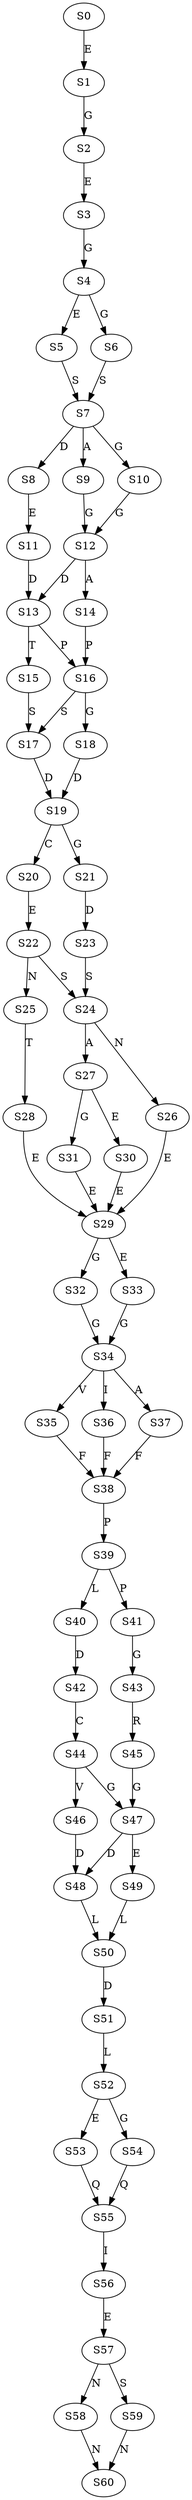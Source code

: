 strict digraph  {
	S0 -> S1 [ label = E ];
	S1 -> S2 [ label = G ];
	S2 -> S3 [ label = E ];
	S3 -> S4 [ label = G ];
	S4 -> S5 [ label = E ];
	S4 -> S6 [ label = G ];
	S5 -> S7 [ label = S ];
	S6 -> S7 [ label = S ];
	S7 -> S8 [ label = D ];
	S7 -> S9 [ label = A ];
	S7 -> S10 [ label = G ];
	S8 -> S11 [ label = E ];
	S9 -> S12 [ label = G ];
	S10 -> S12 [ label = G ];
	S11 -> S13 [ label = D ];
	S12 -> S14 [ label = A ];
	S12 -> S13 [ label = D ];
	S13 -> S15 [ label = T ];
	S13 -> S16 [ label = P ];
	S14 -> S16 [ label = P ];
	S15 -> S17 [ label = S ];
	S16 -> S18 [ label = G ];
	S16 -> S17 [ label = S ];
	S17 -> S19 [ label = D ];
	S18 -> S19 [ label = D ];
	S19 -> S20 [ label = C ];
	S19 -> S21 [ label = G ];
	S20 -> S22 [ label = E ];
	S21 -> S23 [ label = D ];
	S22 -> S24 [ label = S ];
	S22 -> S25 [ label = N ];
	S23 -> S24 [ label = S ];
	S24 -> S26 [ label = N ];
	S24 -> S27 [ label = A ];
	S25 -> S28 [ label = T ];
	S26 -> S29 [ label = E ];
	S27 -> S30 [ label = E ];
	S27 -> S31 [ label = G ];
	S28 -> S29 [ label = E ];
	S29 -> S32 [ label = G ];
	S29 -> S33 [ label = E ];
	S30 -> S29 [ label = E ];
	S31 -> S29 [ label = E ];
	S32 -> S34 [ label = G ];
	S33 -> S34 [ label = G ];
	S34 -> S35 [ label = V ];
	S34 -> S36 [ label = I ];
	S34 -> S37 [ label = A ];
	S35 -> S38 [ label = F ];
	S36 -> S38 [ label = F ];
	S37 -> S38 [ label = F ];
	S38 -> S39 [ label = P ];
	S39 -> S40 [ label = L ];
	S39 -> S41 [ label = P ];
	S40 -> S42 [ label = D ];
	S41 -> S43 [ label = G ];
	S42 -> S44 [ label = C ];
	S43 -> S45 [ label = R ];
	S44 -> S46 [ label = V ];
	S44 -> S47 [ label = G ];
	S45 -> S47 [ label = G ];
	S46 -> S48 [ label = D ];
	S47 -> S48 [ label = D ];
	S47 -> S49 [ label = E ];
	S48 -> S50 [ label = L ];
	S49 -> S50 [ label = L ];
	S50 -> S51 [ label = D ];
	S51 -> S52 [ label = L ];
	S52 -> S53 [ label = E ];
	S52 -> S54 [ label = G ];
	S53 -> S55 [ label = Q ];
	S54 -> S55 [ label = Q ];
	S55 -> S56 [ label = I ];
	S56 -> S57 [ label = E ];
	S57 -> S58 [ label = N ];
	S57 -> S59 [ label = S ];
	S58 -> S60 [ label = N ];
	S59 -> S60 [ label = N ];
}
